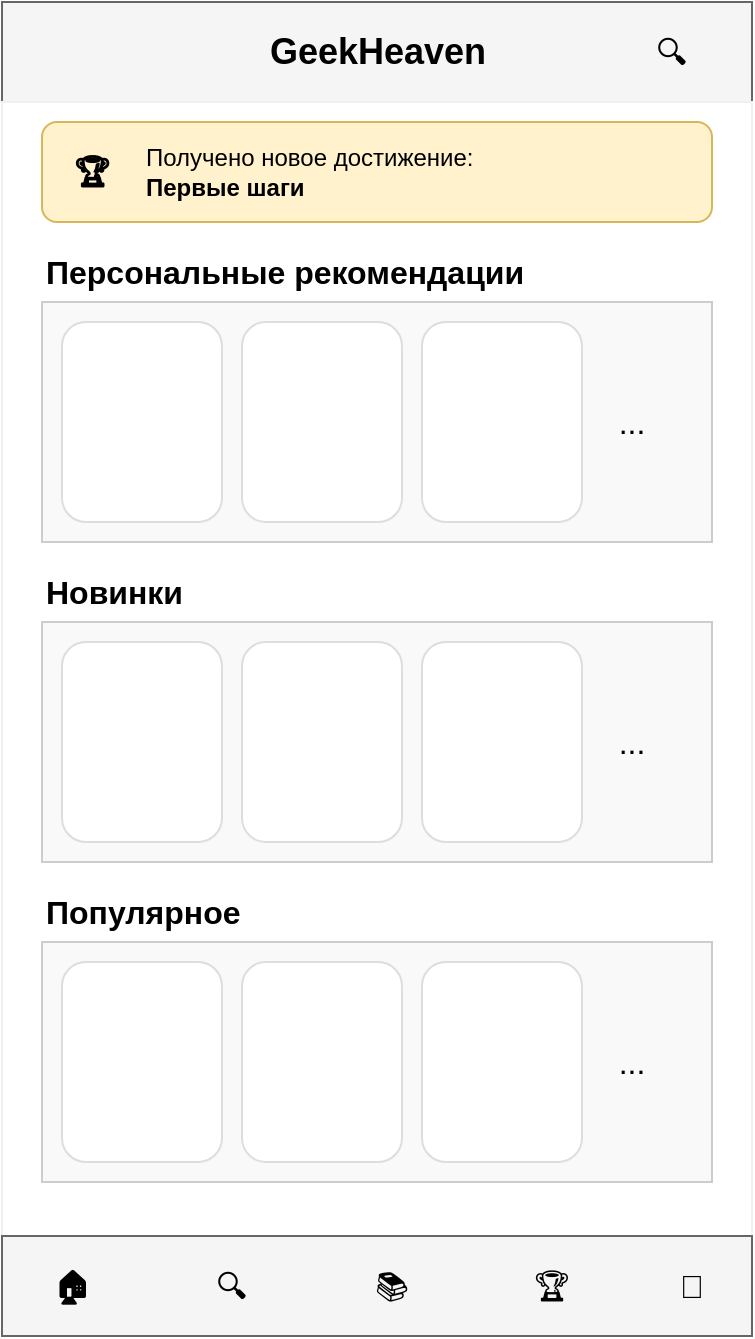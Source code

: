 <mxfile version="21.6.6">
  <diagram name="Главная страница (Dashboard) - Мобильная версия" id="dashboard-page-mobile">
    <mxGraphModel dx="375" dy="667" grid="1" gridSize="10" guides="1" tooltips="1" connect="1" arrows="1" fold="1" page="1" pageScale="1" pageWidth="375" pageHeight="667" math="0" shadow="0">
      <root>
        <mxCell id="0" />
        <mxCell id="1" parent="0" />
        <!-- Верхняя панель навигации -->
        <mxCell id="header" value="" style="rounded=0;whiteSpace=wrap;html=1;fillColor=#f5f5f5;strokeColor=#666666;fontColor=#333333;" vertex="1" parent="1">
          <mxGeometry x="0" y="0" width="375" height="50" as="geometry" />
        </mxCell>
        <mxCell id="logo" value="GeekHeaven" style="text;html=1;strokeColor=none;fillColor=none;align=center;verticalAlign=middle;whiteSpace=wrap;rounded=0;fontStyle=1;fontSize=18;" vertex="1" parent="1">
          <mxGeometry x="107.5" y="10" width="160" height="30" as="geometry" />
        </mxCell>
        <mxCell id="search_icon" value="🔍" style="text;html=1;strokeColor=none;fillColor=none;align=center;verticalAlign=middle;whiteSpace=wrap;rounded=0;fontSize=16;" vertex="1" parent="1">
          <mxGeometry x="320" y="10" width="30" height="30" as="geometry" />
        </mxCell>
        <!-- Основной контент -->
        <mxCell id="content" value="" style="rounded=0;whiteSpace=wrap;html=1;fillColor=#ffffff;strokeColor=#f0f0f0;" vertex="1" parent="1">
          <mxGeometry x="0" y="50" width="375" height="567" as="geometry" />
        </mxCell>
        <!-- Уведомление -->
        <mxCell id="notifications" value="" style="rounded=1;whiteSpace=wrap;html=1;align=left;spacingLeft=10;fillColor=#fff2cc;strokeColor=#d6b656;" vertex="1" parent="1">
          <mxGeometry x="20" y="60" width="335" height="50" as="geometry" />
        </mxCell>
        <mxCell id="notifications_icon" value="🏆" style="text;html=1;strokeColor=none;fillColor=none;align=center;verticalAlign=middle;whiteSpace=wrap;rounded=0;fontStyle=1;fontSize=16;" vertex="1" parent="1">
          <mxGeometry x="30" y="70" width="30" height="30" as="geometry" />
        </mxCell>
        <mxCell id="notifications_text" value="Получено новое достижение: &lt;br&gt;&lt;b&gt;Первые шаги&lt;/b&gt;" style="text;html=1;strokeColor=none;fillColor=none;align=left;verticalAlign=middle;whiteSpace=wrap;rounded=0;fontSize=12;" vertex="1" parent="1">
          <mxGeometry x="70" y="65" width="200" height="40" as="geometry" />
        </mxCell>
        <!-- Персональные рекомендации -->
        <mxCell id="recommendations_title" value="Персональные рекомендации" style="text;html=1;strokeColor=none;fillColor=none;align=left;verticalAlign=middle;whiteSpace=wrap;rounded=0;fontSize=16;fontStyle=1" vertex="1" parent="1">
          <mxGeometry x="20" y="120" width="300" height="30" as="geometry" />
        </mxCell>
        <mxCell id="recommendations_container" value="" style="rounded=0;whiteSpace=wrap;html=1;fillColor=#f9f9f9;strokeColor=#cccccc;" vertex="1" parent="1">
          <mxGeometry x="20" y="150" width="335" height="120" as="geometry" />
        </mxCell>
        <!-- Горизонтальная прокрутка для рекомендаций -->
        <mxCell id="rec_item_1" value="" style="rounded=1;whiteSpace=wrap;html=1;fillColor=#ffffff;strokeColor=#dddddd;" vertex="1" parent="1">
          <mxGeometry x="30" y="160" width="80" height="100" as="geometry" />
        </mxCell>
        <mxCell id="rec_item_2" value="" style="rounded=1;whiteSpace=wrap;html=1;fillColor=#ffffff;strokeColor=#dddddd;" vertex="1" parent="1">
          <mxGeometry x="120" y="160" width="80" height="100" as="geometry" />
        </mxCell>
        <mxCell id="rec_item_3" value="" style="rounded=1;whiteSpace=wrap;html=1;fillColor=#ffffff;strokeColor=#dddddd;" vertex="1" parent="1">
          <mxGeometry x="210" y="160" width="80" height="100" as="geometry" />
        </mxCell>
        <mxCell id="scroll_indicator" value="..." style="text;html=1;strokeColor=none;fillColor=none;align=center;verticalAlign=middle;whiteSpace=wrap;rounded=0;fontSize=16;" vertex="1" parent="1">
          <mxGeometry x="300" y="195" width="30" height="30" as="geometry" />
        </mxCell>
        <!-- Новинки -->
        <mxCell id="new_releases_title" value="Новинки" style="text;html=1;strokeColor=none;fillColor=none;align=left;verticalAlign=middle;whiteSpace=wrap;rounded=0;fontSize=16;fontStyle=1" vertex="1" parent="1">
          <mxGeometry x="20" y="280" width="300" height="30" as="geometry" />
        </mxCell>
        <mxCell id="new_releases_container" value="" style="rounded=0;whiteSpace=wrap;html=1;fillColor=#f9f9f9;strokeColor=#cccccc;" vertex="1" parent="1">
          <mxGeometry x="20" y="310" width="335" height="120" as="geometry" />
        </mxCell>
        <!-- Горизонтальная прокрутка для новинок -->
        <mxCell id="new_item_1" value="" style="rounded=1;whiteSpace=wrap;html=1;fillColor=#ffffff;strokeColor=#dddddd;" vertex="1" parent="1">
          <mxGeometry x="30" y="320" width="80" height="100" as="geometry" />
        </mxCell>
        <mxCell id="new_item_2" value="" style="rounded=1;whiteSpace=wrap;html=1;fillColor=#ffffff;strokeColor=#dddddd;" vertex="1" parent="1">
          <mxGeometry x="120" y="320" width="80" height="100" as="geometry" />
        </mxCell>
        <mxCell id="new_item_3" value="" style="rounded=1;whiteSpace=wrap;html=1;fillColor=#ffffff;strokeColor=#dddddd;" vertex="1" parent="1">
          <mxGeometry x="210" y="320" width="80" height="100" as="geometry" />
        </mxCell>
        <mxCell id="new_scroll_indicator" value="..." style="text;html=1;strokeColor=none;fillColor=none;align=center;verticalAlign=middle;whiteSpace=wrap;rounded=0;fontSize=16;" vertex="1" parent="1">
          <mxGeometry x="300" y="355" width="30" height="30" as="geometry" />
        </mxCell>
        <!-- Популярное -->
        <mxCell id="popular_title" value="Популярное" style="text;html=1;strokeColor=none;fillColor=none;align=left;verticalAlign=middle;whiteSpace=wrap;rounded=0;fontSize=16;fontStyle=1" vertex="1" parent="1">
          <mxGeometry x="20" y="440" width="300" height="30" as="geometry" />
        </mxCell>
        <mxCell id="popular_container" value="" style="rounded=0;whiteSpace=wrap;html=1;fillColor=#f9f9f9;strokeColor=#cccccc;" vertex="1" parent="1">
          <mxGeometry x="20" y="470" width="335" height="120" as="geometry" />
        </mxCell>
        <!-- Горизонтальная прокрутка для популярного -->
        <mxCell id="popular_item_1" value="" style="rounded=1;whiteSpace=wrap;html=1;fillColor=#ffffff;strokeColor=#dddddd;" vertex="1" parent="1">
          <mxGeometry x="30" y="480" width="80" height="100" as="geometry" />
        </mxCell>
        <mxCell id="popular_item_2" value="" style="rounded=1;whiteSpace=wrap;html=1;fillColor=#ffffff;strokeColor=#dddddd;" vertex="1" parent="1">
          <mxGeometry x="120" y="480" width="80" height="100" as="geometry" />
        </mxCell>
        <mxCell id="popular_item_3" value="" style="rounded=1;whiteSpace=wrap;html=1;fillColor=#ffffff;strokeColor=#dddddd;" vertex="1" parent="1">
          <mxGeometry x="210" y="480" width="80" height="100" as="geometry" />
        </mxCell>
        <mxCell id="popular_scroll_indicator" value="..." style="text;html=1;strokeColor=none;fillColor=none;align=center;verticalAlign=middle;whiteSpace=wrap;rounded=0;fontSize=16;" vertex="1" parent="1">
          <mxGeometry x="300" y="515" width="30" height="30" as="geometry" />
        </mxCell>
        <!-- Нижняя навигационная панель -->
        <mxCell id="bottom_nav" value="" style="rounded=0;whiteSpace=wrap;html=1;fillColor=#f5f5f5;strokeColor=#666666;fontColor=#333333;" vertex="1" parent="1">
          <mxGeometry x="0" y="617" width="375" height="50" as="geometry" />
        </mxCell>
        <mxCell id="nav_home" value="🏠" style="text;html=1;strokeColor=none;fillColor=none;align=center;verticalAlign=middle;whiteSpace=wrap;rounded=0;fontSize=16;fontStyle=1" vertex="1" parent="1">
          <mxGeometry x="20" y="627" width="30" height="30" as="geometry" />
        </mxCell>
        <mxCell id="nav_search" value="🔍" style="text;html=1;strokeColor=none;fillColor=none;align=center;verticalAlign=middle;whiteSpace=wrap;rounded=0;fontSize=16;" vertex="1" parent="1">
          <mxGeometry x="100" y="627" width="30" height="30" as="geometry" />
        </mxCell>
        <mxCell id="nav_library" value="📚" style="text;html=1;strokeColor=none;fillColor=none;align=center;verticalAlign=middle;whiteSpace=wrap;rounded=0;fontSize=16;" vertex="1" parent="1">
          <mxGeometry x="180" y="627" width="30" height="30" as="geometry" />
        </mxCell>
        <mxCell id="nav_achievements" value="🏆" style="text;html=1;strokeColor=none;fillColor=none;align=center;verticalAlign=middle;whiteSpace=wrap;rounded=0;fontSize=16;" vertex="1" parent="1">
          <mxGeometry x="260" y="627" width="30" height="30" as="geometry" />
        </mxCell>
        <mxCell id="nav_profile" value="👤" style="text;html=1;strokeColor=none;fillColor=none;align=center;verticalAlign=middle;whiteSpace=wrap;rounded=0;fontSize=16;" vertex="1" parent="1">
          <mxGeometry x="330" y="627" width="30" height="30" as="geometry" />
        </mxCell>
      </root>
    </mxGraphModel>
  </diagram>
</mxfile>